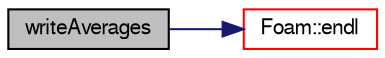 digraph "writeAverages"
{
  bgcolor="transparent";
  edge [fontname="FreeSans",fontsize="10",labelfontname="FreeSans",labelfontsize="10"];
  node [fontname="FreeSans",fontsize="10",shape=record];
  rankdir="LR";
  Node412 [label="writeAverages",height=0.2,width=0.4,color="black", fillcolor="grey75", style="filled", fontcolor="black"];
  Node412 -> Node413 [color="midnightblue",fontsize="10",style="solid",fontname="FreeSans"];
  Node413 [label="Foam::endl",height=0.2,width=0.4,color="red",URL="$a21124.html#a2db8fe02a0d3909e9351bb4275b23ce4",tooltip="Add newline and flush stream. "];
}

